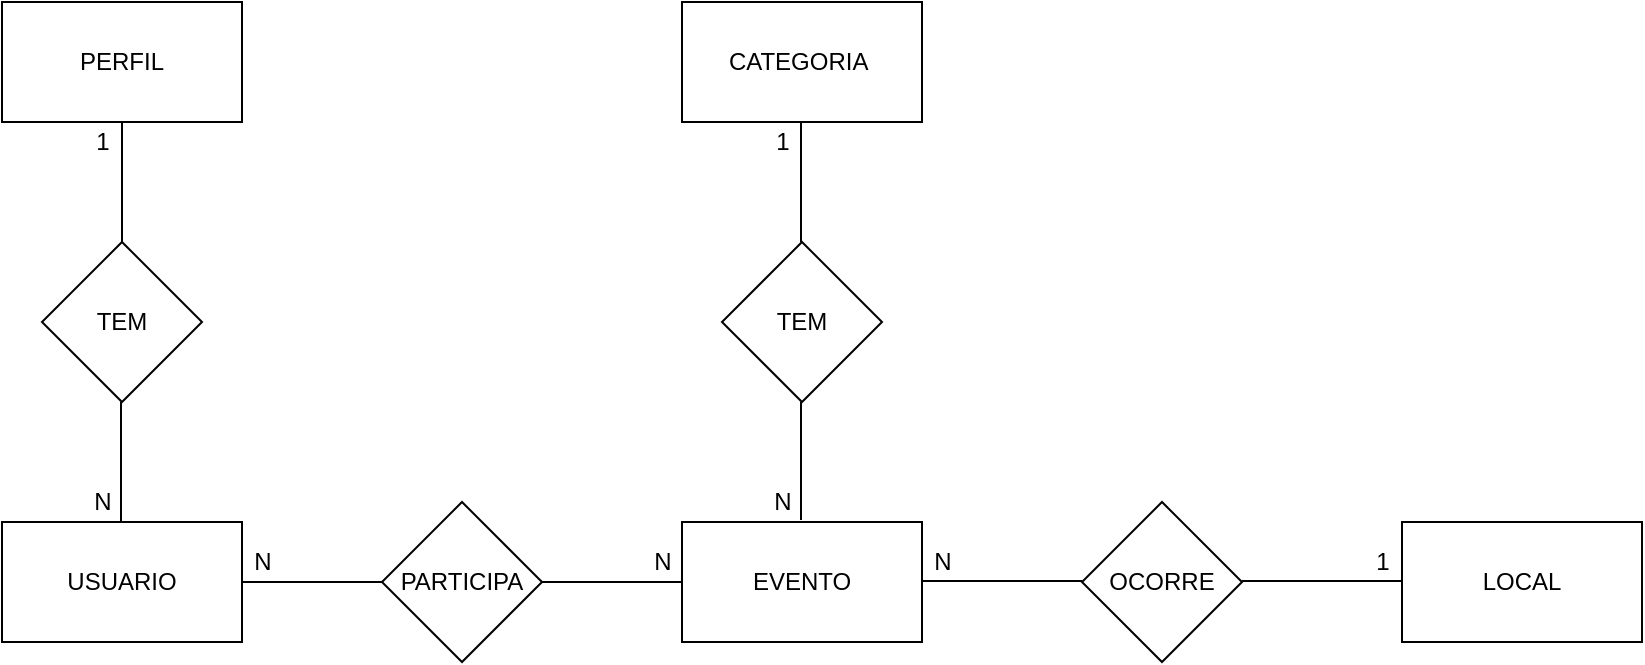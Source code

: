 <mxfile version="13.6.2" type="google"><diagram id="C5RBs43oDa-KdzZeNtuy" name="Page-1"><mxGraphModel dx="868" dy="450" grid="1" gridSize="10" guides="1" tooltips="1" connect="1" arrows="1" fold="1" page="1" pageScale="1" pageWidth="827" pageHeight="1169" math="0" shadow="0"><root><mxCell id="WIyWlLk6GJQsqaUBKTNV-0"/><mxCell id="WIyWlLk6GJQsqaUBKTNV-1" parent="WIyWlLk6GJQsqaUBKTNV-0"/><mxCell id="rq8vyAv5S2ISzKf3OkZw-0" value="PERFIL" style="rounded=0;whiteSpace=wrap;html=1;" vertex="1" parent="WIyWlLk6GJQsqaUBKTNV-1"><mxGeometry x="340" y="100" width="120" height="60" as="geometry"/></mxCell><mxCell id="rq8vyAv5S2ISzKf3OkZw-1" value="" style="endArrow=none;html=1;" edge="1" parent="WIyWlLk6GJQsqaUBKTNV-1"><mxGeometry width="50" height="50" relative="1" as="geometry"><mxPoint x="400" y="220" as="sourcePoint"/><mxPoint x="400" y="160" as="targetPoint"/></mxGeometry></mxCell><mxCell id="rq8vyAv5S2ISzKf3OkZw-2" value="" style="endArrow=none;html=1;" edge="1" parent="WIyWlLk6GJQsqaUBKTNV-1"><mxGeometry width="50" height="50" relative="1" as="geometry"><mxPoint x="399.5" y="360" as="sourcePoint"/><mxPoint x="399.5" y="300" as="targetPoint"/></mxGeometry></mxCell><mxCell id="rq8vyAv5S2ISzKf3OkZw-6" value="TEM" style="rhombus;whiteSpace=wrap;html=1;" vertex="1" parent="WIyWlLk6GJQsqaUBKTNV-1"><mxGeometry x="360" y="220" width="80" height="80" as="geometry"/></mxCell><mxCell id="rq8vyAv5S2ISzKf3OkZw-7" value="USUARIO" style="rounded=0;whiteSpace=wrap;html=1;" vertex="1" parent="WIyWlLk6GJQsqaUBKTNV-1"><mxGeometry x="340" y="360" width="120" height="60" as="geometry"/></mxCell><mxCell id="rq8vyAv5S2ISzKf3OkZw-8" value="" style="endArrow=none;html=1;" edge="1" parent="WIyWlLk6GJQsqaUBKTNV-1"><mxGeometry width="50" height="50" relative="1" as="geometry"><mxPoint x="460" y="390" as="sourcePoint"/><mxPoint x="530" y="390" as="targetPoint"/></mxGeometry></mxCell><mxCell id="rq8vyAv5S2ISzKf3OkZw-9" value="PARTICIPA" style="rhombus;whiteSpace=wrap;html=1;rotation=0;direction=south;" vertex="1" parent="WIyWlLk6GJQsqaUBKTNV-1"><mxGeometry x="530" y="350" width="80" height="80" as="geometry"/></mxCell><mxCell id="rq8vyAv5S2ISzKf3OkZw-10" value="" style="endArrow=none;html=1;" edge="1" parent="WIyWlLk6GJQsqaUBKTNV-1"><mxGeometry width="50" height="50" relative="1" as="geometry"><mxPoint x="610" y="390" as="sourcePoint"/><mxPoint x="680" y="390" as="targetPoint"/></mxGeometry></mxCell><mxCell id="rq8vyAv5S2ISzKf3OkZw-11" value="EVENTO" style="rounded=0;whiteSpace=wrap;html=1;" vertex="1" parent="WIyWlLk6GJQsqaUBKTNV-1"><mxGeometry x="680" y="360" width="120" height="60" as="geometry"/></mxCell><mxCell id="rq8vyAv5S2ISzKf3OkZw-12" value="" style="endArrow=none;html=1;" edge="1" parent="WIyWlLk6GJQsqaUBKTNV-1"><mxGeometry width="50" height="50" relative="1" as="geometry"><mxPoint x="880" y="389.5" as="sourcePoint"/><mxPoint x="800" y="389.5" as="targetPoint"/></mxGeometry></mxCell><mxCell id="rq8vyAv5S2ISzKf3OkZw-13" value="OCORRE" style="rhombus;whiteSpace=wrap;html=1;rotation=0;direction=south;" vertex="1" parent="WIyWlLk6GJQsqaUBKTNV-1"><mxGeometry x="880" y="350" width="80" height="80" as="geometry"/></mxCell><mxCell id="rq8vyAv5S2ISzKf3OkZw-14" value="LOCAL" style="rounded=0;whiteSpace=wrap;html=1;" vertex="1" parent="WIyWlLk6GJQsqaUBKTNV-1"><mxGeometry x="1040" y="360" width="120" height="60" as="geometry"/></mxCell><mxCell id="rq8vyAv5S2ISzKf3OkZw-15" value="" style="endArrow=none;html=1;" edge="1" parent="WIyWlLk6GJQsqaUBKTNV-1"><mxGeometry width="50" height="50" relative="1" as="geometry"><mxPoint x="1040" y="389.5" as="sourcePoint"/><mxPoint x="960" y="389.5" as="targetPoint"/></mxGeometry></mxCell><mxCell id="rq8vyAv5S2ISzKf3OkZw-16" value="" style="endArrow=none;html=1;" edge="1" parent="WIyWlLk6GJQsqaUBKTNV-1"><mxGeometry width="50" height="50" relative="1" as="geometry"><mxPoint x="739.5" y="359" as="sourcePoint"/><mxPoint x="739.5" y="300" as="targetPoint"/></mxGeometry></mxCell><mxCell id="rq8vyAv5S2ISzKf3OkZw-17" value="TEM" style="rhombus;whiteSpace=wrap;html=1;" vertex="1" parent="WIyWlLk6GJQsqaUBKTNV-1"><mxGeometry x="700" y="220" width="80" height="80" as="geometry"/></mxCell><mxCell id="rq8vyAv5S2ISzKf3OkZw-18" value="CATEGORIA&amp;nbsp;" style="rounded=0;whiteSpace=wrap;html=1;" vertex="1" parent="WIyWlLk6GJQsqaUBKTNV-1"><mxGeometry x="680" y="100" width="120" height="60" as="geometry"/></mxCell><mxCell id="rq8vyAv5S2ISzKf3OkZw-19" value="" style="endArrow=none;html=1;" edge="1" parent="WIyWlLk6GJQsqaUBKTNV-1"><mxGeometry width="50" height="50" relative="1" as="geometry"><mxPoint x="739.5" y="220" as="sourcePoint"/><mxPoint x="739.5" y="160" as="targetPoint"/></mxGeometry></mxCell><mxCell id="rq8vyAv5S2ISzKf3OkZw-20" value="1" style="text;html=1;align=center;verticalAlign=middle;resizable=0;points=[];autosize=1;" vertex="1" parent="WIyWlLk6GJQsqaUBKTNV-1"><mxGeometry x="380" y="160" width="20" height="20" as="geometry"/></mxCell><mxCell id="rq8vyAv5S2ISzKf3OkZw-21" value="N" style="text;html=1;align=center;verticalAlign=middle;resizable=0;points=[];autosize=1;" vertex="1" parent="WIyWlLk6GJQsqaUBKTNV-1"><mxGeometry x="380" y="340" width="20" height="20" as="geometry"/></mxCell><mxCell id="rq8vyAv5S2ISzKf3OkZw-22" value="N" style="text;html=1;align=center;verticalAlign=middle;resizable=0;points=[];autosize=1;" vertex="1" parent="WIyWlLk6GJQsqaUBKTNV-1"><mxGeometry x="460" y="370" width="20" height="20" as="geometry"/></mxCell><mxCell id="rq8vyAv5S2ISzKf3OkZw-23" value="N" style="text;html=1;align=center;verticalAlign=middle;resizable=0;points=[];autosize=1;" vertex="1" parent="WIyWlLk6GJQsqaUBKTNV-1"><mxGeometry x="660" y="370" width="20" height="20" as="geometry"/></mxCell><mxCell id="rq8vyAv5S2ISzKf3OkZw-24" value="N" style="text;html=1;align=center;verticalAlign=middle;resizable=0;points=[];autosize=1;" vertex="1" parent="WIyWlLk6GJQsqaUBKTNV-1"><mxGeometry x="720" y="340" width="20" height="20" as="geometry"/></mxCell><mxCell id="rq8vyAv5S2ISzKf3OkZw-25" value="1" style="text;html=1;align=center;verticalAlign=middle;resizable=0;points=[];autosize=1;" vertex="1" parent="WIyWlLk6GJQsqaUBKTNV-1"><mxGeometry x="720" y="160" width="20" height="20" as="geometry"/></mxCell><mxCell id="rq8vyAv5S2ISzKf3OkZw-26" value="N" style="text;html=1;align=center;verticalAlign=middle;resizable=0;points=[];autosize=1;" vertex="1" parent="WIyWlLk6GJQsqaUBKTNV-1"><mxGeometry x="800" y="370" width="20" height="20" as="geometry"/></mxCell><mxCell id="rq8vyAv5S2ISzKf3OkZw-27" value="1" style="text;html=1;align=center;verticalAlign=middle;resizable=0;points=[];autosize=1;" vertex="1" parent="WIyWlLk6GJQsqaUBKTNV-1"><mxGeometry x="1020" y="370" width="20" height="20" as="geometry"/></mxCell></root></mxGraphModel></diagram></mxfile>